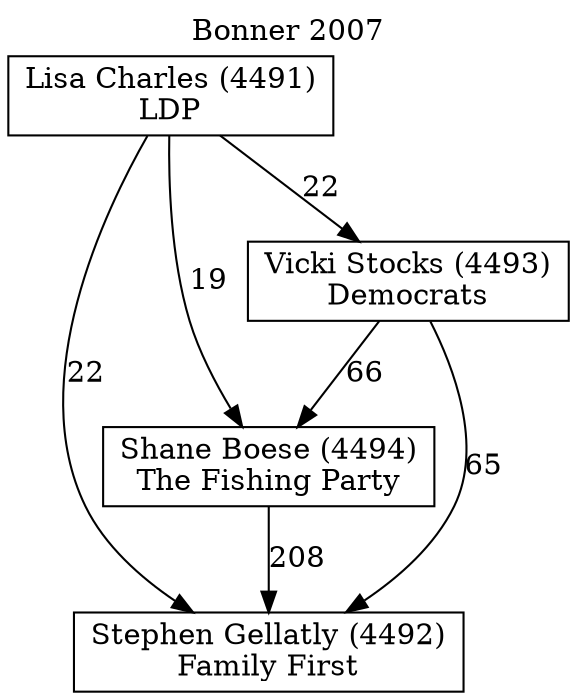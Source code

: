 // House preference flow
digraph "Stephen Gellatly (4492)_Bonner_2007" {
	graph [label="Bonner 2007" labelloc=t mclimit=10]
	node [shape=box]
	"Stephen Gellatly (4492)" [label="Stephen Gellatly (4492)
Family First"]
	"Shane Boese (4494)" [label="Shane Boese (4494)
The Fishing Party"]
	"Vicki Stocks (4493)" [label="Vicki Stocks (4493)
Democrats"]
	"Lisa Charles (4491)" [label="Lisa Charles (4491)
LDP"]
	"Shane Boese (4494)" -> "Stephen Gellatly (4492)" [label=208]
	"Vicki Stocks (4493)" -> "Shane Boese (4494)" [label=66]
	"Lisa Charles (4491)" -> "Vicki Stocks (4493)" [label=22]
	"Vicki Stocks (4493)" -> "Stephen Gellatly (4492)" [label=65]
	"Lisa Charles (4491)" -> "Stephen Gellatly (4492)" [label=22]
	"Lisa Charles (4491)" -> "Shane Boese (4494)" [label=19]
}
